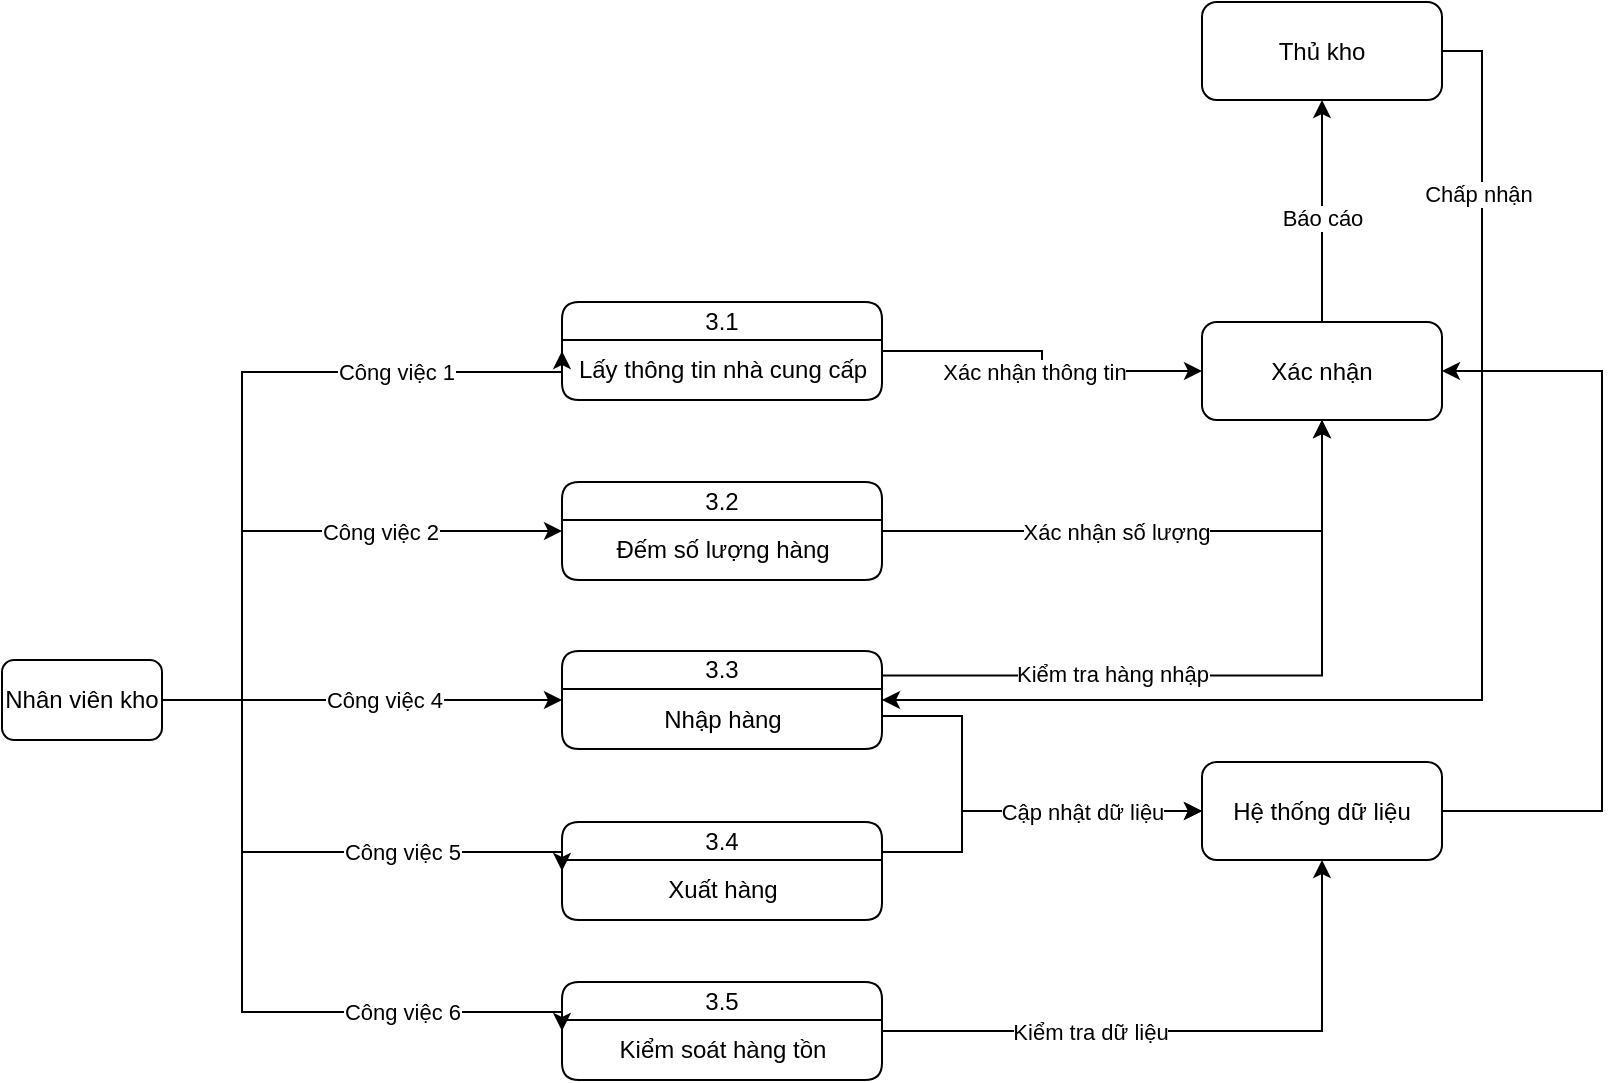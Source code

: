 <mxfile version="20.5.3" type="github">
  <diagram id="jDiCQ6K3not6Lp66DAId" name="Page-1">
    <mxGraphModel dx="1422" dy="782" grid="1" gridSize="10" guides="1" tooltips="1" connect="1" arrows="1" fold="1" page="1" pageScale="1" pageWidth="850" pageHeight="1100" math="0" shadow="0">
      <root>
        <mxCell id="0" />
        <mxCell id="1" parent="0" />
        <mxCell id="AIuGeXBI3ISIS_ihN_wv-3" value="Nhân viên kho" style="rounded=1;whiteSpace=wrap;html=1;fillStyle=hatch;" parent="1" vertex="1">
          <mxGeometry x="40" y="749" width="80" height="40" as="geometry" />
        </mxCell>
        <mxCell id="AIuGeXBI3ISIS_ihN_wv-4" style="rounded=0;orthogonalLoop=1;jettySize=auto;html=1;labelBorderColor=none;entryX=0;entryY=0.5;entryDx=0;entryDy=0;exitX=1;exitY=0.5;exitDx=0;exitDy=0;edgeStyle=orthogonalEdgeStyle;" parent="1" source="AIuGeXBI3ISIS_ihN_wv-3" target="AIuGeXBI3ISIS_ihN_wv-10" edge="1">
          <mxGeometry relative="1" as="geometry">
            <Array as="points">
              <mxPoint x="160" y="769" />
              <mxPoint x="160" y="605" />
            </Array>
            <mxPoint x="120" y="519" as="sourcePoint" />
          </mxGeometry>
        </mxCell>
        <mxCell id="AIuGeXBI3ISIS_ihN_wv-5" value="Công việc 1" style="edgeLabel;html=1;align=center;verticalAlign=middle;resizable=0;points=[];" parent="AIuGeXBI3ISIS_ihN_wv-4" vertex="1" connectable="0">
          <mxGeometry x="0.143" y="3" relative="1" as="geometry">
            <mxPoint x="67" y="3" as="offset" />
          </mxGeometry>
        </mxCell>
        <mxCell id="AIuGeXBI3ISIS_ihN_wv-8" style="edgeStyle=elbowEdgeStyle;rounded=0;orthogonalLoop=1;jettySize=auto;html=1;entryX=0;entryY=0.5;entryDx=0;entryDy=0;labelBorderColor=none;" parent="1" source="AIuGeXBI3ISIS_ihN_wv-10" target="AIuGeXBI3ISIS_ihN_wv-42" edge="1">
          <mxGeometry relative="1" as="geometry" />
        </mxCell>
        <mxCell id="AIuGeXBI3ISIS_ihN_wv-9" value="Xác nhận thông tin" style="edgeLabel;html=1;align=center;verticalAlign=middle;resizable=0;points=[];" parent="AIuGeXBI3ISIS_ihN_wv-8" vertex="1" connectable="0">
          <mxGeometry x="0.167" relative="1" as="geometry">
            <mxPoint x="-13" as="offset" />
          </mxGeometry>
        </mxCell>
        <mxCell id="AIuGeXBI3ISIS_ihN_wv-10" value="3.1" style="swimlane;fontStyle=0;childLayout=stackLayout;horizontal=1;startSize=19;horizontalStack=0;resizeParent=1;resizeParentMax=0;resizeLast=0;collapsible=1;marginBottom=0;whiteSpace=wrap;html=1;rounded=1;fillStyle=hatch;" parent="1" vertex="1">
          <mxGeometry x="320" y="570" width="160" height="49" as="geometry" />
        </mxCell>
        <mxCell id="AIuGeXBI3ISIS_ihN_wv-11" style="edgeStyle=none;rounded=0;orthogonalLoop=1;jettySize=auto;html=1;labelBorderColor=none;" parent="AIuGeXBI3ISIS_ihN_wv-10" source="AIuGeXBI3ISIS_ihN_wv-12" target="AIuGeXBI3ISIS_ihN_wv-10" edge="1">
          <mxGeometry relative="1" as="geometry" />
        </mxCell>
        <mxCell id="AIuGeXBI3ISIS_ihN_wv-12" value="&lt;div&gt;Lấy thông tin nhà cung cấp&lt;br&gt;&lt;/div&gt;" style="text;html=1;align=center;verticalAlign=middle;resizable=0;points=[];autosize=1;strokeColor=none;fillColor=none;" parent="AIuGeXBI3ISIS_ihN_wv-10" vertex="1">
          <mxGeometry y="19" width="160" height="30" as="geometry" />
        </mxCell>
        <mxCell id="AIuGeXBI3ISIS_ihN_wv-13" style="edgeStyle=orthogonalEdgeStyle;rounded=0;orthogonalLoop=1;jettySize=auto;html=1;entryX=0.5;entryY=1;entryDx=0;entryDy=0;labelBorderColor=none;" parent="1" source="AIuGeXBI3ISIS_ihN_wv-15" target="AIuGeXBI3ISIS_ihN_wv-42" edge="1">
          <mxGeometry relative="1" as="geometry" />
        </mxCell>
        <mxCell id="AIuGeXBI3ISIS_ihN_wv-14" value="Xác nhận số lượng" style="edgeLabel;html=1;align=center;verticalAlign=middle;resizable=0;points=[];" parent="AIuGeXBI3ISIS_ihN_wv-13" vertex="1" connectable="0">
          <mxGeometry x="-0.44" y="1" relative="1" as="geometry">
            <mxPoint x="40" y="1" as="offset" />
          </mxGeometry>
        </mxCell>
        <mxCell id="AIuGeXBI3ISIS_ihN_wv-15" value="3.2" style="swimlane;fontStyle=0;childLayout=stackLayout;horizontal=1;startSize=19;horizontalStack=0;resizeParent=1;resizeParentMax=0;resizeLast=0;collapsible=1;marginBottom=0;whiteSpace=wrap;html=1;rounded=1;fillStyle=hatch;" parent="1" vertex="1">
          <mxGeometry x="320" y="660" width="160" height="49" as="geometry" />
        </mxCell>
        <mxCell id="AIuGeXBI3ISIS_ihN_wv-16" value="&lt;div&gt;Đếm số lượng hàng&lt;br&gt;&lt;/div&gt;" style="text;html=1;align=center;verticalAlign=middle;resizable=0;points=[];autosize=1;strokeColor=none;fillColor=none;" parent="AIuGeXBI3ISIS_ihN_wv-15" vertex="1">
          <mxGeometry y="19" width="160" height="30" as="geometry" />
        </mxCell>
        <mxCell id="AIuGeXBI3ISIS_ihN_wv-17" style="edgeStyle=orthogonalEdgeStyle;rounded=0;orthogonalLoop=1;jettySize=auto;html=1;entryX=0.5;entryY=1;entryDx=0;entryDy=0;labelBorderColor=none;exitX=1;exitY=0.25;exitDx=0;exitDy=0;" parent="1" source="AIuGeXBI3ISIS_ihN_wv-20" target="AIuGeXBI3ISIS_ihN_wv-42" edge="1">
          <mxGeometry relative="1" as="geometry">
            <mxPoint x="540" y="740" as="sourcePoint" />
          </mxGeometry>
        </mxCell>
        <mxCell id="AIuGeXBI3ISIS_ihN_wv-18" value="Kiểm tra hàng nhập" style="edgeLabel;html=1;align=center;verticalAlign=middle;resizable=0;points=[];" parent="AIuGeXBI3ISIS_ihN_wv-17" vertex="1" connectable="0">
          <mxGeometry x="-0.306" y="1" relative="1" as="geometry">
            <mxPoint x="-6" as="offset" />
          </mxGeometry>
        </mxCell>
        <mxCell id="AIuGeXBI3ISIS_ihN_wv-19" style="edgeStyle=orthogonalEdgeStyle;rounded=0;orthogonalLoop=1;jettySize=auto;html=1;entryX=0;entryY=0.5;entryDx=0;entryDy=0;labelBorderColor=none;exitX=1;exitY=0.75;exitDx=0;exitDy=0;" parent="1" source="AIuGeXBI3ISIS_ihN_wv-20" target="AIuGeXBI3ISIS_ihN_wv-39" edge="1">
          <mxGeometry relative="1" as="geometry">
            <mxPoint x="430" y="780" as="sourcePoint" />
            <Array as="points">
              <mxPoint x="520" y="777" />
              <mxPoint x="520" y="825" />
            </Array>
          </mxGeometry>
        </mxCell>
        <mxCell id="AIuGeXBI3ISIS_ihN_wv-20" value="3.3" style="swimlane;fontStyle=0;childLayout=stackLayout;horizontal=1;startSize=19;horizontalStack=0;resizeParent=1;resizeParentMax=0;resizeLast=0;collapsible=1;marginBottom=0;whiteSpace=wrap;html=1;rounded=1;fillStyle=hatch;" parent="1" vertex="1">
          <mxGeometry x="320" y="744.5" width="160" height="49" as="geometry" />
        </mxCell>
        <mxCell id="AIuGeXBI3ISIS_ihN_wv-21" value="Nhập hàng" style="text;html=1;align=center;verticalAlign=middle;resizable=0;points=[];autosize=1;strokeColor=none;fillColor=none;" parent="AIuGeXBI3ISIS_ihN_wv-20" vertex="1">
          <mxGeometry y="19" width="160" height="30" as="geometry" />
        </mxCell>
        <mxCell id="AIuGeXBI3ISIS_ihN_wv-22" style="edgeStyle=orthogonalEdgeStyle;rounded=0;orthogonalLoop=1;jettySize=auto;html=1;entryX=0;entryY=0.5;entryDx=0;entryDy=0;labelBorderColor=none;" parent="1" source="AIuGeXBI3ISIS_ihN_wv-24" target="AIuGeXBI3ISIS_ihN_wv-39" edge="1">
          <mxGeometry relative="1" as="geometry">
            <Array as="points">
              <mxPoint x="520" y="845" />
              <mxPoint x="520" y="825" />
            </Array>
          </mxGeometry>
        </mxCell>
        <mxCell id="AIuGeXBI3ISIS_ihN_wv-23" value="Cập nhật dữ liệu" style="edgeLabel;html=1;align=center;verticalAlign=middle;resizable=0;points=[];" parent="AIuGeXBI3ISIS_ihN_wv-22" vertex="1" connectable="0">
          <mxGeometry x="0.212" y="-3" relative="1" as="geometry">
            <mxPoint x="11" y="-3" as="offset" />
          </mxGeometry>
        </mxCell>
        <mxCell id="AIuGeXBI3ISIS_ihN_wv-24" value="3.4" style="swimlane;fontStyle=0;childLayout=stackLayout;horizontal=1;startSize=19;horizontalStack=0;resizeParent=1;resizeParentMax=0;resizeLast=0;collapsible=1;marginBottom=0;whiteSpace=wrap;html=1;rounded=1;fillStyle=hatch;" parent="1" vertex="1">
          <mxGeometry x="320" y="830" width="160" height="49" as="geometry" />
        </mxCell>
        <mxCell id="AIuGeXBI3ISIS_ihN_wv-25" value="Xuất hàng" style="text;html=1;align=center;verticalAlign=middle;resizable=0;points=[];autosize=1;strokeColor=none;fillColor=none;" parent="AIuGeXBI3ISIS_ihN_wv-24" vertex="1">
          <mxGeometry y="19" width="160" height="30" as="geometry" />
        </mxCell>
        <mxCell id="AIuGeXBI3ISIS_ihN_wv-26" style="edgeStyle=orthogonalEdgeStyle;rounded=0;orthogonalLoop=1;jettySize=auto;html=1;entryX=0.5;entryY=1;entryDx=0;entryDy=0;labelBorderColor=none;" parent="1" source="AIuGeXBI3ISIS_ihN_wv-28" target="AIuGeXBI3ISIS_ihN_wv-39" edge="1">
          <mxGeometry relative="1" as="geometry" />
        </mxCell>
        <mxCell id="AIuGeXBI3ISIS_ihN_wv-27" value="Kiểm tra dữ liệu" style="edgeLabel;html=1;align=center;verticalAlign=middle;resizable=0;points=[];" parent="AIuGeXBI3ISIS_ihN_wv-26" vertex="1" connectable="0">
          <mxGeometry x="-0.435" y="-1" relative="1" as="geometry">
            <mxPoint x="17" y="-1" as="offset" />
          </mxGeometry>
        </mxCell>
        <mxCell id="AIuGeXBI3ISIS_ihN_wv-28" value="3.5" style="swimlane;fontStyle=0;childLayout=stackLayout;horizontal=1;startSize=19;horizontalStack=0;resizeParent=1;resizeParentMax=0;resizeLast=0;collapsible=1;marginBottom=0;whiteSpace=wrap;html=1;rounded=1;fillStyle=hatch;" parent="1" vertex="1">
          <mxGeometry x="320" y="910" width="160" height="49" as="geometry" />
        </mxCell>
        <mxCell id="AIuGeXBI3ISIS_ihN_wv-29" value="&lt;div&gt;Kiểm soát hàng tồn&lt;br&gt;&lt;/div&gt;" style="text;html=1;align=center;verticalAlign=middle;resizable=0;points=[];autosize=1;strokeColor=none;fillColor=none;" parent="AIuGeXBI3ISIS_ihN_wv-28" vertex="1">
          <mxGeometry y="19" width="160" height="30" as="geometry" />
        </mxCell>
        <mxCell id="AIuGeXBI3ISIS_ihN_wv-30" style="rounded=0;orthogonalLoop=1;jettySize=auto;html=1;labelBorderColor=none;entryX=0;entryY=0.5;entryDx=0;entryDy=0;exitX=1;exitY=0.5;exitDx=0;exitDy=0;edgeStyle=orthogonalEdgeStyle;" parent="1" source="AIuGeXBI3ISIS_ihN_wv-3" target="AIuGeXBI3ISIS_ihN_wv-15" edge="1">
          <mxGeometry relative="1" as="geometry">
            <Array as="points">
              <mxPoint x="160" y="769" />
              <mxPoint x="160" y="685" />
            </Array>
            <mxPoint x="120" y="519" as="sourcePoint" />
          </mxGeometry>
        </mxCell>
        <mxCell id="AIuGeXBI3ISIS_ihN_wv-31" value="Công việc 2" style="edgeLabel;html=1;align=center;verticalAlign=middle;resizable=0;points=[];" parent="AIuGeXBI3ISIS_ihN_wv-30" vertex="1" connectable="0">
          <mxGeometry x="0.588" y="-2" relative="1" as="geometry">
            <mxPoint x="-33" y="-2" as="offset" />
          </mxGeometry>
        </mxCell>
        <mxCell id="AIuGeXBI3ISIS_ihN_wv-32" style="rounded=0;orthogonalLoop=1;jettySize=auto;html=1;labelBorderColor=none;entryX=0;entryY=0.5;entryDx=0;entryDy=0;exitX=1;exitY=0.5;exitDx=0;exitDy=0;edgeStyle=orthogonalEdgeStyle;" parent="1" source="AIuGeXBI3ISIS_ihN_wv-3" target="AIuGeXBI3ISIS_ihN_wv-20" edge="1">
          <mxGeometry relative="1" as="geometry">
            <mxPoint x="120" y="519" as="sourcePoint" />
          </mxGeometry>
        </mxCell>
        <mxCell id="AIuGeXBI3ISIS_ihN_wv-33" value="Công việc 4" style="edgeLabel;html=1;align=center;verticalAlign=middle;resizable=0;points=[];" parent="AIuGeXBI3ISIS_ihN_wv-32" vertex="1" connectable="0">
          <mxGeometry x="0.673" y="-2" relative="1" as="geometry">
            <mxPoint x="-57" y="-2" as="offset" />
          </mxGeometry>
        </mxCell>
        <mxCell id="AIuGeXBI3ISIS_ihN_wv-34" style="rounded=0;orthogonalLoop=1;jettySize=auto;html=1;entryX=0;entryY=0.5;entryDx=0;entryDy=0;labelBorderColor=none;exitX=1;exitY=0.5;exitDx=0;exitDy=0;edgeStyle=orthogonalEdgeStyle;" parent="1" source="AIuGeXBI3ISIS_ihN_wv-3" target="AIuGeXBI3ISIS_ihN_wv-24" edge="1">
          <mxGeometry relative="1" as="geometry">
            <mxPoint x="120" y="519" as="sourcePoint" />
            <Array as="points">
              <mxPoint x="160" y="769" />
              <mxPoint x="160" y="845" />
            </Array>
          </mxGeometry>
        </mxCell>
        <mxCell id="AIuGeXBI3ISIS_ihN_wv-35" value="Công việc 5" style="edgeLabel;html=1;align=center;verticalAlign=middle;resizable=0;points=[];" parent="AIuGeXBI3ISIS_ihN_wv-34" vertex="1" connectable="0">
          <mxGeometry x="0.706" y="-2" relative="1" as="geometry">
            <mxPoint x="-48" y="-2" as="offset" />
          </mxGeometry>
        </mxCell>
        <mxCell id="AIuGeXBI3ISIS_ihN_wv-36" style="rounded=0;orthogonalLoop=1;jettySize=auto;html=1;labelBorderColor=none;entryX=0;entryY=0.5;entryDx=0;entryDy=0;exitX=1;exitY=0.5;exitDx=0;exitDy=0;edgeStyle=orthogonalEdgeStyle;" parent="1" source="AIuGeXBI3ISIS_ihN_wv-3" target="AIuGeXBI3ISIS_ihN_wv-28" edge="1">
          <mxGeometry relative="1" as="geometry">
            <mxPoint x="501" y="910" as="targetPoint" />
            <Array as="points">
              <mxPoint x="160" y="769" />
              <mxPoint x="160" y="925" />
            </Array>
            <mxPoint x="130" y="880" as="sourcePoint" />
          </mxGeometry>
        </mxCell>
        <mxCell id="AIuGeXBI3ISIS_ihN_wv-37" value="Công việc 6" style="edgeLabel;html=1;align=center;verticalAlign=middle;resizable=0;points=[];" parent="AIuGeXBI3ISIS_ihN_wv-36" vertex="1" connectable="0">
          <mxGeometry x="0.789" y="-2" relative="1" as="geometry">
            <mxPoint x="-51" y="-2" as="offset" />
          </mxGeometry>
        </mxCell>
        <mxCell id="AIuGeXBI3ISIS_ihN_wv-38" style="edgeStyle=orthogonalEdgeStyle;rounded=0;orthogonalLoop=1;jettySize=auto;html=1;entryX=1;entryY=0.5;entryDx=0;entryDy=0;labelBorderColor=none;exitX=1;exitY=0.5;exitDx=0;exitDy=0;" parent="1" source="AIuGeXBI3ISIS_ihN_wv-39" target="AIuGeXBI3ISIS_ihN_wv-42" edge="1">
          <mxGeometry relative="1" as="geometry">
            <Array as="points">
              <mxPoint x="840" y="825" />
              <mxPoint x="840" y="605" />
            </Array>
          </mxGeometry>
        </mxCell>
        <mxCell id="AIuGeXBI3ISIS_ihN_wv-39" value="Hệ thống dữ liệu" style="rounded=1;whiteSpace=wrap;html=1;fillStyle=hatch;" parent="1" vertex="1">
          <mxGeometry x="640" y="800" width="120" height="49" as="geometry" />
        </mxCell>
        <mxCell id="AIuGeXBI3ISIS_ihN_wv-40" style="edgeStyle=orthogonalEdgeStyle;rounded=0;orthogonalLoop=1;jettySize=auto;html=1;entryX=0.5;entryY=1;entryDx=0;entryDy=0;labelBorderColor=none;exitX=0.5;exitY=0;exitDx=0;exitDy=0;" parent="1" source="AIuGeXBI3ISIS_ihN_wv-42" target="AIuGeXBI3ISIS_ihN_wv-45" edge="1">
          <mxGeometry relative="1" as="geometry" />
        </mxCell>
        <mxCell id="AIuGeXBI3ISIS_ihN_wv-41" value="Báo cáo" style="edgeLabel;html=1;align=center;verticalAlign=middle;resizable=0;points=[];" parent="AIuGeXBI3ISIS_ihN_wv-40" vertex="1" connectable="0">
          <mxGeometry x="0.261" y="2" relative="1" as="geometry">
            <mxPoint x="2" y="18" as="offset" />
          </mxGeometry>
        </mxCell>
        <mxCell id="AIuGeXBI3ISIS_ihN_wv-42" value="Xác nhận" style="rounded=1;whiteSpace=wrap;html=1;fillStyle=hatch;" parent="1" vertex="1">
          <mxGeometry x="640" y="580" width="120" height="49" as="geometry" />
        </mxCell>
        <mxCell id="AIuGeXBI3ISIS_ihN_wv-43" style="rounded=0;orthogonalLoop=1;jettySize=auto;html=1;labelBorderColor=none;exitX=1;exitY=0.5;exitDx=0;exitDy=0;entryX=1;entryY=0.5;entryDx=0;entryDy=0;edgeStyle=orthogonalEdgeStyle;" parent="1" source="AIuGeXBI3ISIS_ihN_wv-45" target="AIuGeXBI3ISIS_ihN_wv-20" edge="1">
          <mxGeometry relative="1" as="geometry">
            <mxPoint x="800" y="480" as="sourcePoint" />
            <mxPoint x="580" y="780" as="targetPoint" />
          </mxGeometry>
        </mxCell>
        <mxCell id="AIuGeXBI3ISIS_ihN_wv-44" value="Chấp nhận" style="edgeLabel;html=1;align=center;verticalAlign=middle;resizable=0;points=[];" parent="AIuGeXBI3ISIS_ihN_wv-43" vertex="1" connectable="0">
          <mxGeometry x="-0.654" y="-2" relative="1" as="geometry">
            <mxPoint y="-20" as="offset" />
          </mxGeometry>
        </mxCell>
        <mxCell id="AIuGeXBI3ISIS_ihN_wv-45" value="Thủ kho" style="rounded=1;whiteSpace=wrap;html=1;fillStyle=hatch;" parent="1" vertex="1">
          <mxGeometry x="640" y="420" width="120" height="49" as="geometry" />
        </mxCell>
      </root>
    </mxGraphModel>
  </diagram>
</mxfile>
